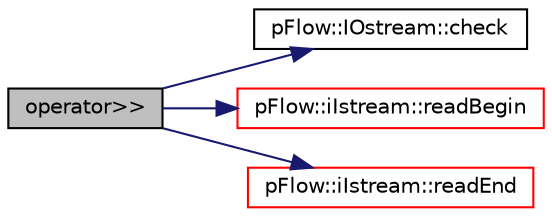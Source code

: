 digraph "operator&gt;&gt;"
{
 // LATEX_PDF_SIZE
  edge [fontname="Helvetica",fontsize="10",labelfontname="Helvetica",labelfontsize="10"];
  node [fontname="Helvetica",fontsize="10",shape=record];
  rankdir="LR";
  Node1 [label="operator\>\>",height=0.2,width=0.4,color="black", fillcolor="grey75", style="filled", fontcolor="black",tooltip=" "];
  Node1 -> Node2 [color="midnightblue",fontsize="10",style="solid",fontname="Helvetica"];
  Node2 [label="pFlow::IOstream::check",height=0.2,width=0.4,color="black", fillcolor="white", style="filled",URL="$classpFlow_1_1IOstream.html#a367eb3425fc4e8270e2aa961df8ac8a5",tooltip="Check IOstream status for given operation."];
  Node1 -> Node3 [color="midnightblue",fontsize="10",style="solid",fontname="Helvetica"];
  Node3 [label="pFlow::iIstream::readBegin",height=0.2,width=0.4,color="red", fillcolor="white", style="filled",URL="$classpFlow_1_1iIstream.html#aecfc9cc0a499c7d44de6a7562bcfea3f",tooltip="Begin read of data chunk, starts with '('."];
  Node1 -> Node6 [color="midnightblue",fontsize="10",style="solid",fontname="Helvetica"];
  Node6 [label="pFlow::iIstream::readEnd",height=0.2,width=0.4,color="red", fillcolor="white", style="filled",URL="$classpFlow_1_1iIstream.html#a8d82c951160ac1444ee2a2d9ae1ecb11",tooltip="End read of data chunk, ends with ')' return true or FatalIOError."];
}

